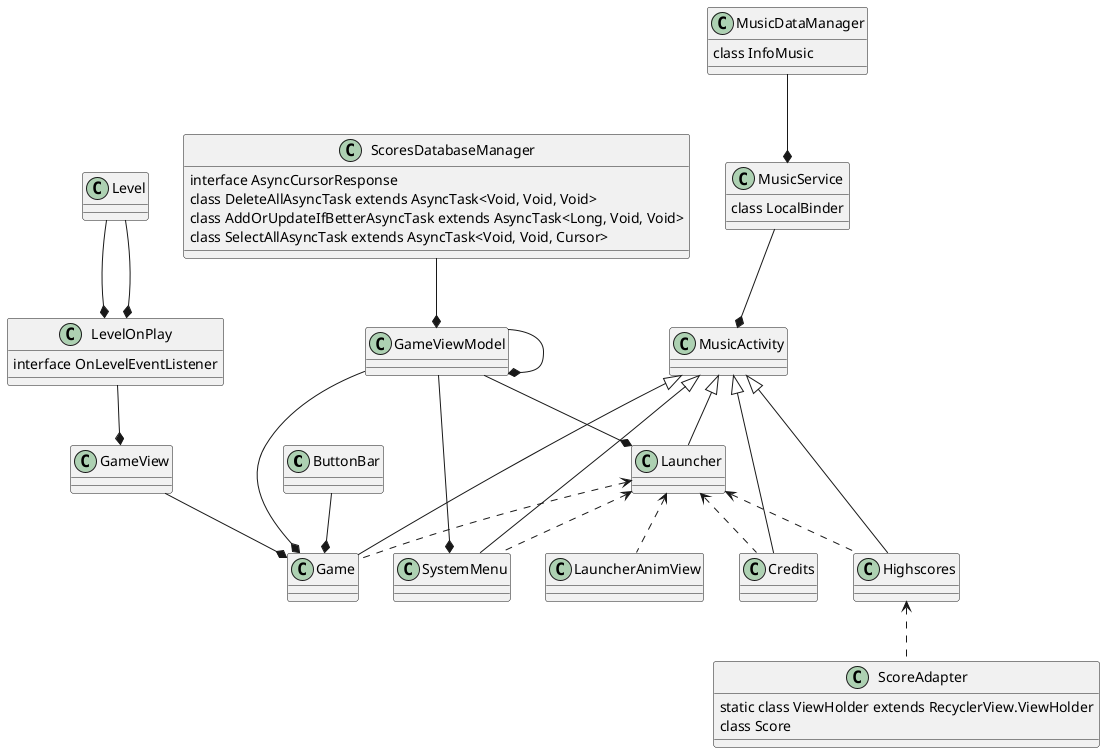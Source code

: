 @startuml

class ButtonBar
class Credits
class Game
class GameView
class GameViewModel
class Highscores
class Launcher
class LauncherAnimView
class Level
class LevelOnPlay {
    interface OnLevelEventListener
}
class MusicActivity
class MusicDataManager {
  class InfoMusic
}
class MusicService {
    class LocalBinder
}
class ScoreAdapter {
    static class ViewHolder extends RecyclerView.ViewHolder
    class Score
}
class ScoresDatabaseManager {
    interface AsyncCursorResponse
    class DeleteAllAsyncTask extends AsyncTask<Void, Void, Void>
    class AddOrUpdateIfBetterAsyncTask extends AsyncTask<Long, Void, Void>
    class SelectAllAsyncTask extends AsyncTask<Void, Void, Cursor>
}
class SystemMenu


ButtonBar --* Game
GameView --* Game
GameViewModel --* Game
LevelOnPlay --* GameView
GameViewModel --* GameViewModel
ScoresDatabaseManager --* GameViewModel
GameViewModel --* Launcher
Level --* LevelOnPlay
Level --* LevelOnPlay
MusicService --* MusicActivity
MusicDataManager --* MusicService
GameViewModel --* SystemMenu

MusicActivity <|-- Credits
MusicActivity <|-- Game
MusicActivity <|-- Highscores
MusicActivity <|-- Launcher
MusicActivity <|-- SystemMenu

Launcher <.. LauncherAnimView
Launcher <.. Credits
Launcher <.. Game
Launcher <.. Highscores
Launcher <.. SystemMenu
Highscores <.. ScoreAdapter

@enduml